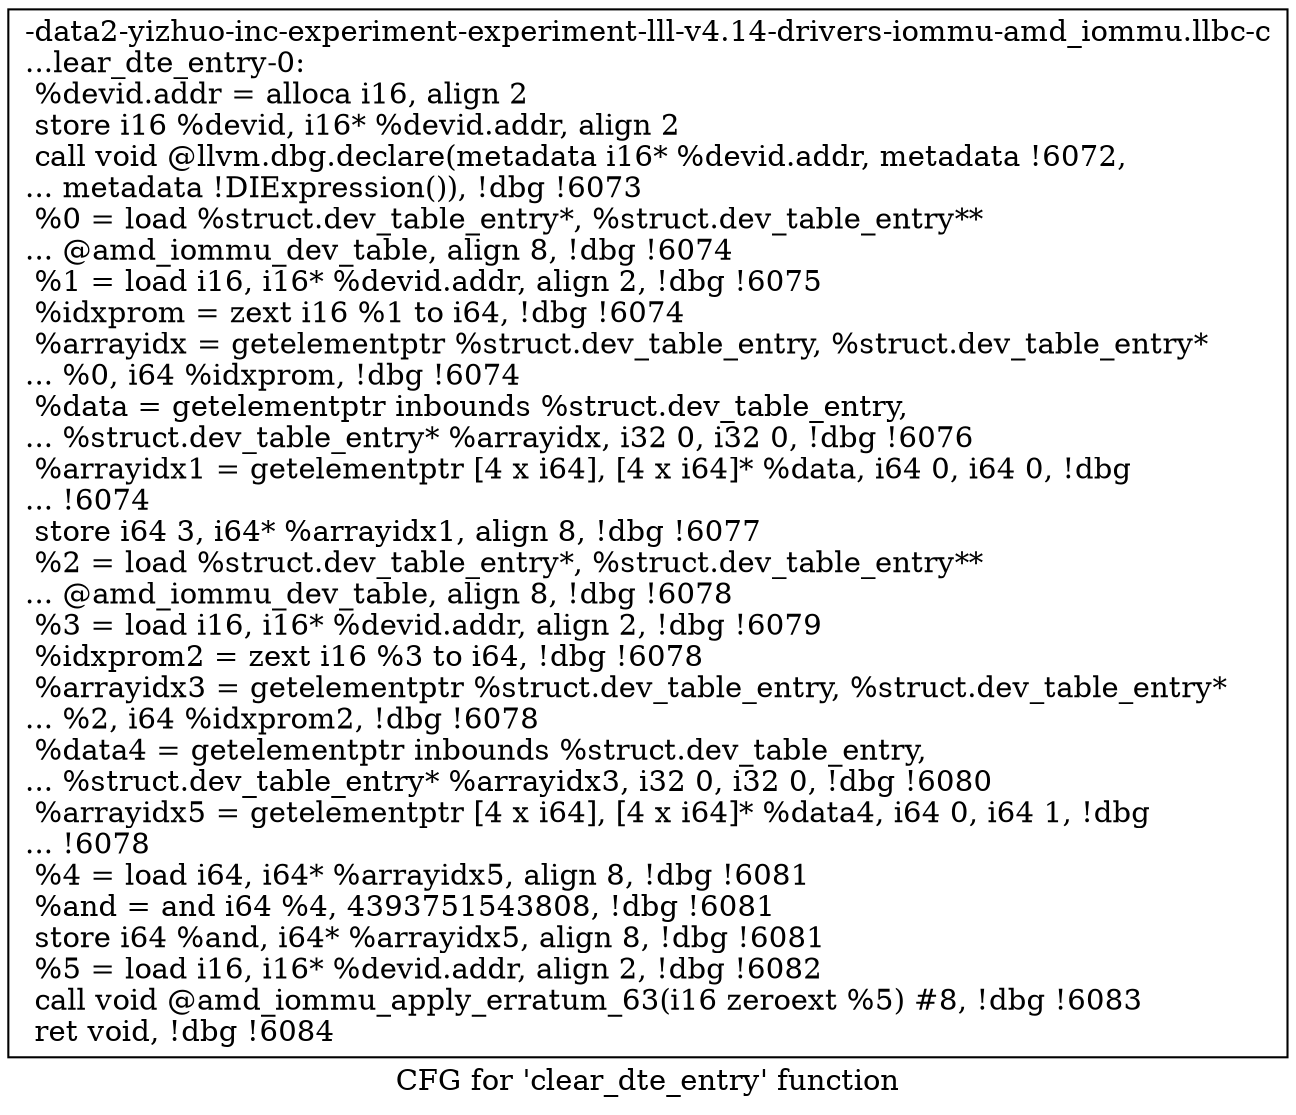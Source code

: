 digraph "CFG for 'clear_dte_entry' function" {
	label="CFG for 'clear_dte_entry' function";

	Node0x561b947bba40 [shape=record,label="{-data2-yizhuo-inc-experiment-experiment-lll-v4.14-drivers-iommu-amd_iommu.llbc-c\l...lear_dte_entry-0:\l  %devid.addr = alloca i16, align 2\l  store i16 %devid, i16* %devid.addr, align 2\l  call void @llvm.dbg.declare(metadata i16* %devid.addr, metadata !6072,\l... metadata !DIExpression()), !dbg !6073\l  %0 = load %struct.dev_table_entry*, %struct.dev_table_entry**\l... @amd_iommu_dev_table, align 8, !dbg !6074\l  %1 = load i16, i16* %devid.addr, align 2, !dbg !6075\l  %idxprom = zext i16 %1 to i64, !dbg !6074\l  %arrayidx = getelementptr %struct.dev_table_entry, %struct.dev_table_entry*\l... %0, i64 %idxprom, !dbg !6074\l  %data = getelementptr inbounds %struct.dev_table_entry,\l... %struct.dev_table_entry* %arrayidx, i32 0, i32 0, !dbg !6076\l  %arrayidx1 = getelementptr [4 x i64], [4 x i64]* %data, i64 0, i64 0, !dbg\l... !6074\l  store i64 3, i64* %arrayidx1, align 8, !dbg !6077\l  %2 = load %struct.dev_table_entry*, %struct.dev_table_entry**\l... @amd_iommu_dev_table, align 8, !dbg !6078\l  %3 = load i16, i16* %devid.addr, align 2, !dbg !6079\l  %idxprom2 = zext i16 %3 to i64, !dbg !6078\l  %arrayidx3 = getelementptr %struct.dev_table_entry, %struct.dev_table_entry*\l... %2, i64 %idxprom2, !dbg !6078\l  %data4 = getelementptr inbounds %struct.dev_table_entry,\l... %struct.dev_table_entry* %arrayidx3, i32 0, i32 0, !dbg !6080\l  %arrayidx5 = getelementptr [4 x i64], [4 x i64]* %data4, i64 0, i64 1, !dbg\l... !6078\l  %4 = load i64, i64* %arrayidx5, align 8, !dbg !6081\l  %and = and i64 %4, 4393751543808, !dbg !6081\l  store i64 %and, i64* %arrayidx5, align 8, !dbg !6081\l  %5 = load i16, i16* %devid.addr, align 2, !dbg !6082\l  call void @amd_iommu_apply_erratum_63(i16 zeroext %5) #8, !dbg !6083\l  ret void, !dbg !6084\l}"];
}
